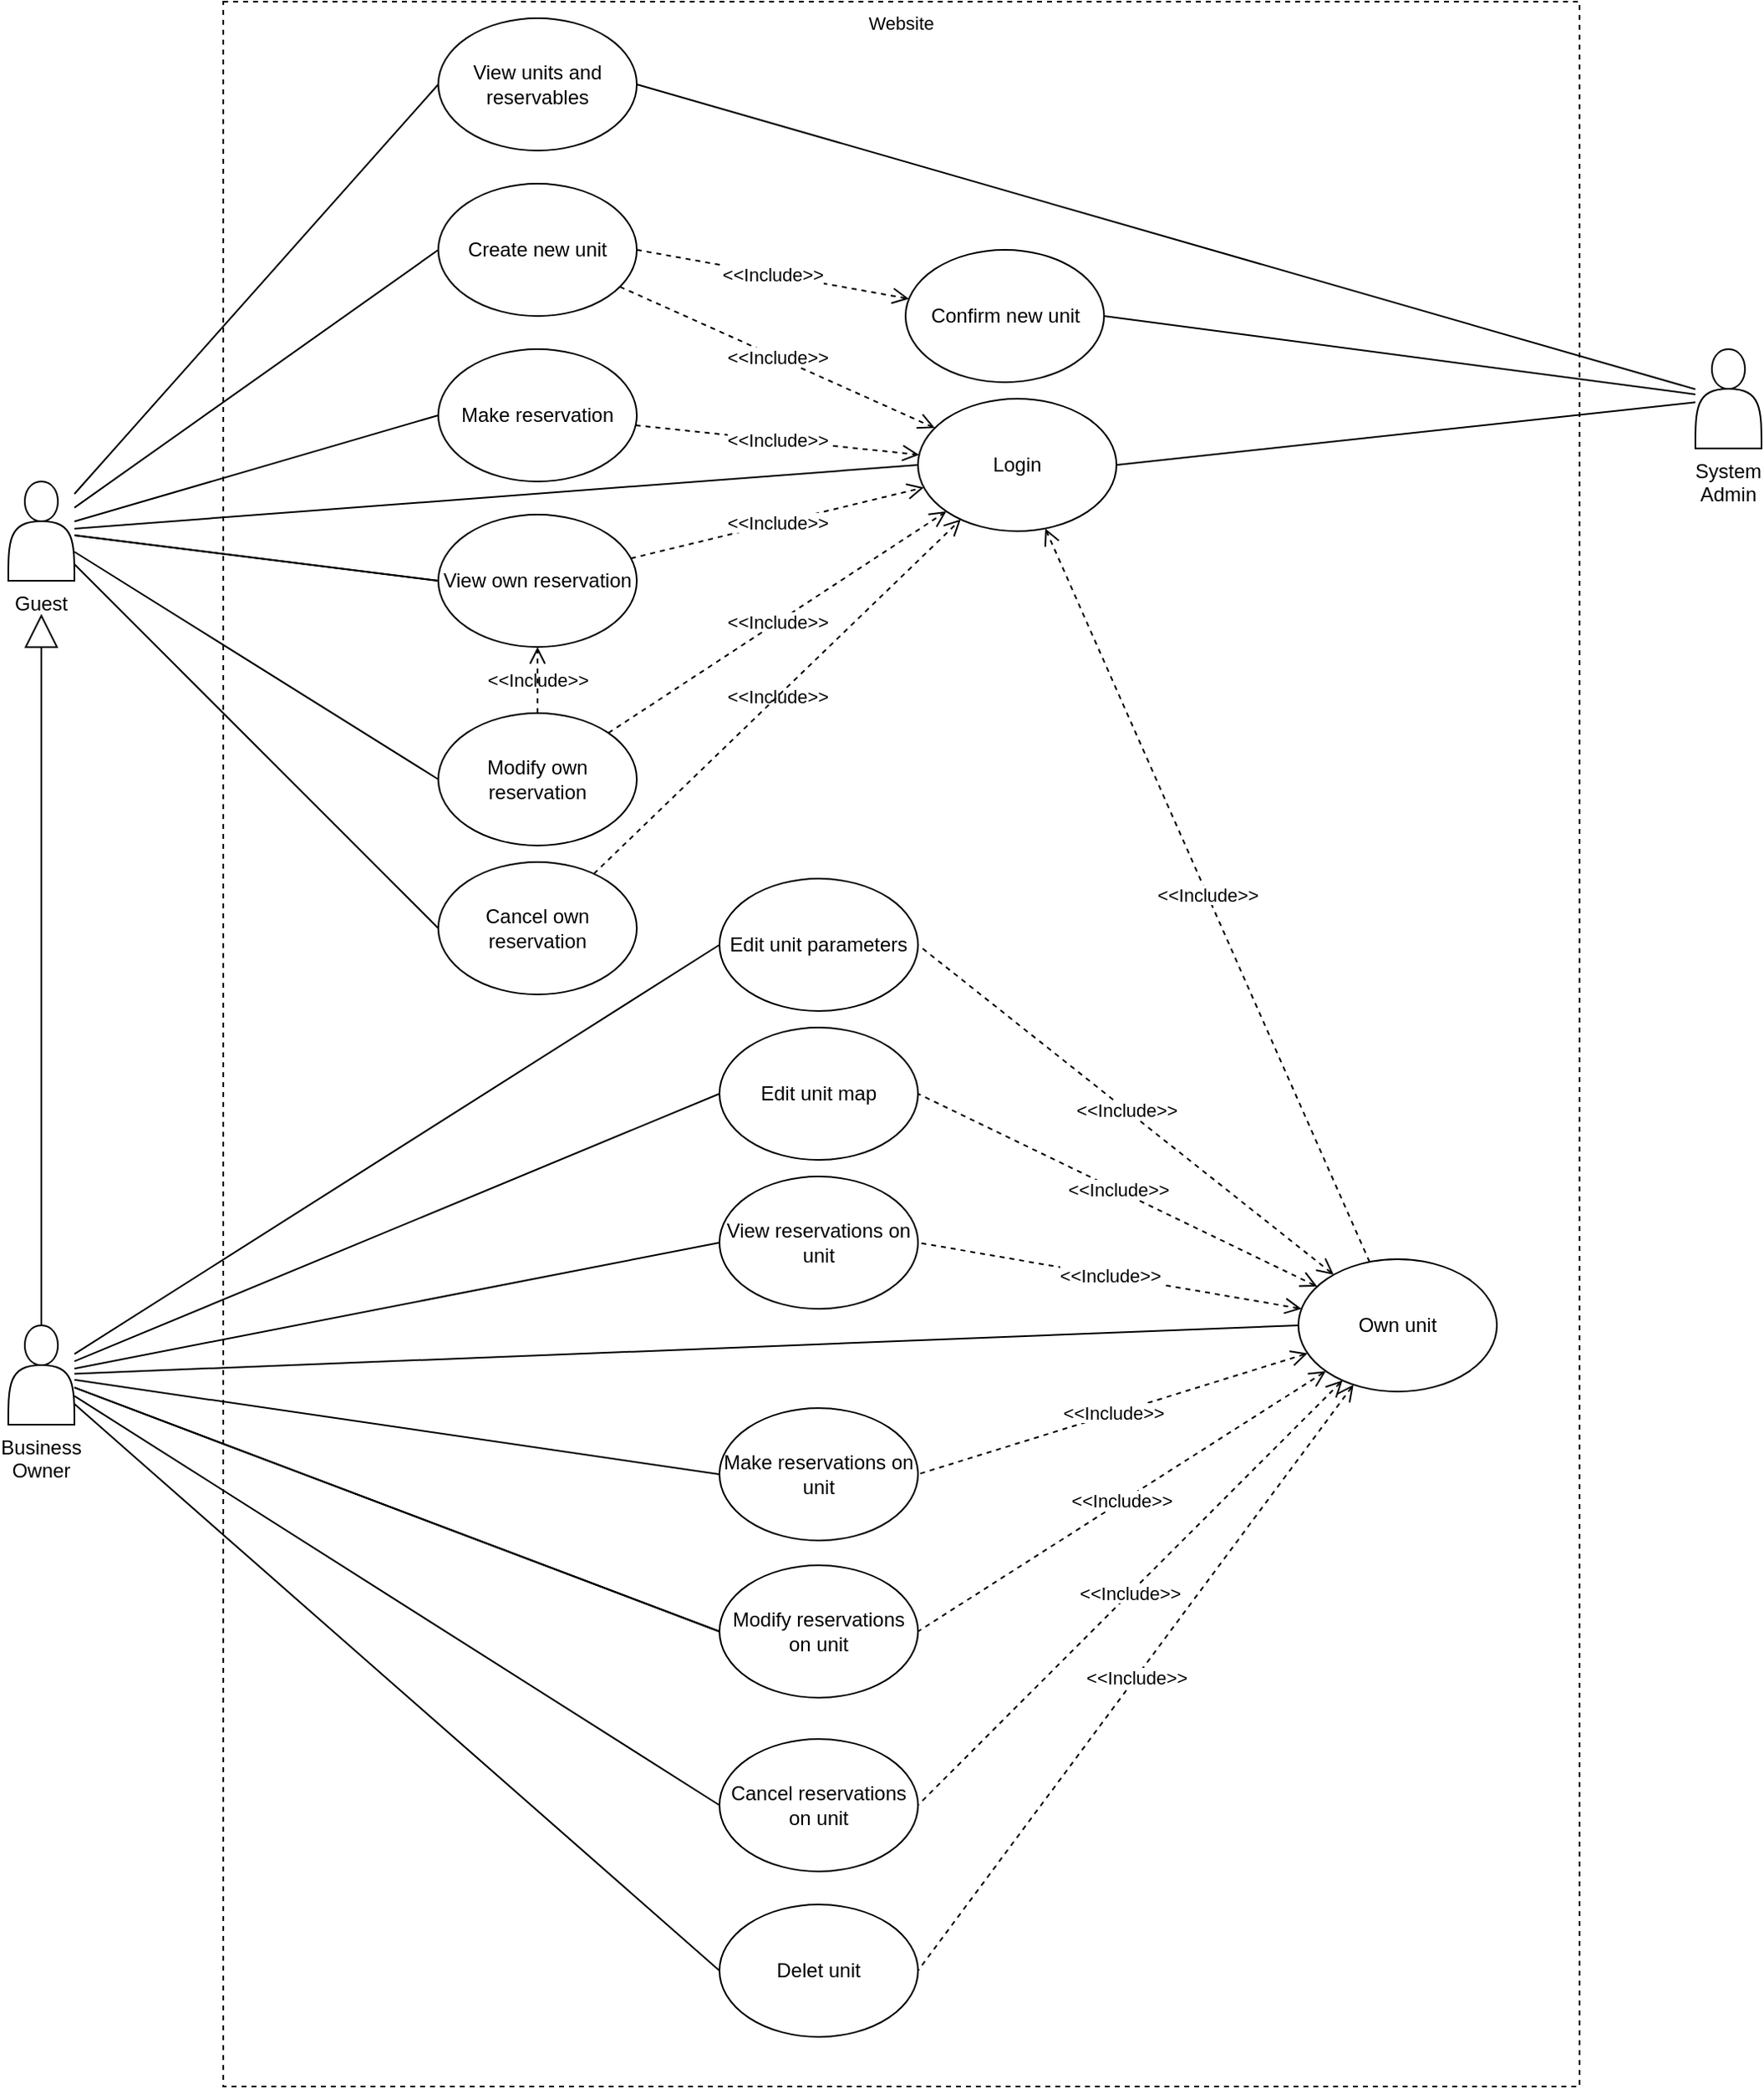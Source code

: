<mxfile version="17.1.2" type="github">
  <diagram id="9PM5bi2dadC-GxDkru2j" name="Page-1">
    <mxGraphModel dx="2031" dy="1007" grid="1" gridSize="10" guides="1" tooltips="1" connect="1" arrows="1" fold="1" page="1" pageScale="1" pageWidth="1169" pageHeight="1654" math="0" shadow="0">
      <root>
        <mxCell id="0" />
        <mxCell id="1" parent="0" />
        <mxCell id="011kS0YljuxISuULXfXJ-11" value="Website" style="rounded=0;whiteSpace=wrap;html=1;verticalAlign=top;labelBackgroundColor=none;endArrow=open;fontSize=11;dashed=1;startArrow=none;startFill=0;endFill=0;startSize=6;endSize=8;sourcePerimeterSpacing=0;targetPerimeterSpacing=0;" parent="1" vertex="1">
          <mxGeometry x="180" y="130" width="820" height="1260" as="geometry" />
        </mxCell>
        <mxCell id="011kS0YljuxISuULXfXJ-17" style="edgeStyle=orthogonalEdgeStyle;rounded=0;orthogonalLoop=1;jettySize=auto;html=1;entryX=0.5;entryY=0;entryDx=0;entryDy=0;endArrow=none;endFill=0;startArrow=block;startFill=0;startSize=18;sourcePerimeterSpacing=20;" parent="1" source="011kS0YljuxISuULXfXJ-1" target="011kS0YljuxISuULXfXJ-3" edge="1">
          <mxGeometry relative="1" as="geometry">
            <Array as="points">
              <mxPoint x="70" y="660" />
              <mxPoint x="70" y="660" />
            </Array>
          </mxGeometry>
        </mxCell>
        <mxCell id="011kS0YljuxISuULXfXJ-20" style="rounded=0;orthogonalLoop=1;jettySize=auto;html=1;entryX=0;entryY=0.5;entryDx=0;entryDy=0;startArrow=none;startFill=0;endArrow=none;endFill=0;startSize=6;endSize=6;sourcePerimeterSpacing=0;targetPerimeterSpacing=0;" parent="1" source="011kS0YljuxISuULXfXJ-1" target="011kS0YljuxISuULXfXJ-19" edge="1">
          <mxGeometry relative="1" as="geometry" />
        </mxCell>
        <mxCell id="011kS0YljuxISuULXfXJ-23" style="edgeStyle=none;rounded=0;orthogonalLoop=1;jettySize=auto;html=1;entryX=0;entryY=0.5;entryDx=0;entryDy=0;startArrow=none;startFill=0;endArrow=none;endFill=0;startSize=6;endSize=6;sourcePerimeterSpacing=0;targetPerimeterSpacing=0;" parent="1" source="011kS0YljuxISuULXfXJ-1" target="011kS0YljuxISuULXfXJ-22" edge="1">
          <mxGeometry relative="1" as="geometry" />
        </mxCell>
        <mxCell id="011kS0YljuxISuULXfXJ-33" style="edgeStyle=none;rounded=0;orthogonalLoop=1;jettySize=auto;html=1;entryX=0;entryY=0.5;entryDx=0;entryDy=0;startArrow=none;startFill=0;endArrow=none;endFill=0;startSize=6;endSize=6;sourcePerimeterSpacing=0;targetPerimeterSpacing=0;" parent="1" source="011kS0YljuxISuULXfXJ-1" target="011kS0YljuxISuULXfXJ-32" edge="1">
          <mxGeometry relative="1" as="geometry" />
        </mxCell>
        <mxCell id="011kS0YljuxISuULXfXJ-35" style="edgeStyle=none;rounded=0;orthogonalLoop=1;jettySize=auto;html=1;entryX=0;entryY=0.5;entryDx=0;entryDy=0;startArrow=none;startFill=0;endArrow=none;endFill=0;startSize=6;endSize=6;sourcePerimeterSpacing=0;targetPerimeterSpacing=0;" parent="1" source="011kS0YljuxISuULXfXJ-1" target="011kS0YljuxISuULXfXJ-29" edge="1">
          <mxGeometry relative="1" as="geometry" />
        </mxCell>
        <mxCell id="011kS0YljuxISuULXfXJ-43" style="edgeStyle=none;rounded=0;jumpStyle=arc;orthogonalLoop=1;jettySize=auto;html=1;entryX=0;entryY=0.5;entryDx=0;entryDy=0;startArrow=none;startFill=0;endArrow=none;endFill=0;startSize=6;endSize=6;sourcePerimeterSpacing=0;targetPerimeterSpacing=0;" parent="1" source="011kS0YljuxISuULXfXJ-1" target="011kS0YljuxISuULXfXJ-42" edge="1">
          <mxGeometry relative="1" as="geometry" />
        </mxCell>
        <mxCell id="011kS0YljuxISuULXfXJ-52" style="edgeStyle=none;rounded=0;jumpStyle=arc;orthogonalLoop=1;jettySize=auto;html=1;entryX=0;entryY=0.5;entryDx=0;entryDy=0;startArrow=none;startFill=0;endArrow=none;endFill=0;startSize=6;endSize=6;sourcePerimeterSpacing=0;targetPerimeterSpacing=0;" parent="1" source="011kS0YljuxISuULXfXJ-1" target="011kS0YljuxISuULXfXJ-51" edge="1">
          <mxGeometry relative="1" as="geometry" />
        </mxCell>
        <mxCell id="011kS0YljuxISuULXfXJ-78" style="edgeStyle=none;rounded=0;jumpStyle=arc;orthogonalLoop=1;jettySize=auto;html=1;entryX=0;entryY=0.5;entryDx=0;entryDy=0;startArrow=none;startFill=0;endArrow=none;endFill=0;startSize=6;endSize=6;sourcePerimeterSpacing=0;targetPerimeterSpacing=0;" parent="1" source="011kS0YljuxISuULXfXJ-1" target="011kS0YljuxISuULXfXJ-5" edge="1">
          <mxGeometry relative="1" as="geometry" />
        </mxCell>
        <mxCell id="011kS0YljuxISuULXfXJ-1" value="Guest" style="shape=actor;whiteSpace=wrap;html=1;verticalAlign=top;labelPosition=center;verticalLabelPosition=bottom;align=center;" parent="1" vertex="1">
          <mxGeometry x="50" y="420" width="40" height="60" as="geometry" />
        </mxCell>
        <mxCell id="011kS0YljuxISuULXfXJ-41" style="edgeStyle=none;rounded=0;orthogonalLoop=1;jettySize=auto;html=1;startArrow=none;startFill=0;endArrow=none;endFill=0;startSize=6;endSize=6;sourcePerimeterSpacing=0;targetPerimeterSpacing=0;jumpStyle=arc;entryX=0;entryY=0.5;entryDx=0;entryDy=0;" parent="1" source="011kS0YljuxISuULXfXJ-3" target="011kS0YljuxISuULXfXJ-40" edge="1">
          <mxGeometry relative="1" as="geometry" />
        </mxCell>
        <mxCell id="011kS0YljuxISuULXfXJ-48" style="edgeStyle=none;rounded=0;jumpStyle=arc;orthogonalLoop=1;jettySize=auto;html=1;startArrow=none;startFill=0;endArrow=none;endFill=0;startSize=6;endSize=6;sourcePerimeterSpacing=0;targetPerimeterSpacing=0;entryX=0;entryY=0.5;entryDx=0;entryDy=0;" parent="1" source="011kS0YljuxISuULXfXJ-3" target="011kS0YljuxISuULXfXJ-47" edge="1">
          <mxGeometry relative="1" as="geometry" />
        </mxCell>
        <mxCell id="011kS0YljuxISuULXfXJ-49" style="edgeStyle=none;rounded=0;jumpStyle=arc;orthogonalLoop=1;jettySize=auto;html=1;startArrow=none;startFill=0;endArrow=none;endFill=0;startSize=6;endSize=6;sourcePerimeterSpacing=0;targetPerimeterSpacing=0;entryX=0;entryY=0.5;entryDx=0;entryDy=0;" parent="1" source="011kS0YljuxISuULXfXJ-3" target="011kS0YljuxISuULXfXJ-45" edge="1">
          <mxGeometry relative="1" as="geometry" />
        </mxCell>
        <mxCell id="011kS0YljuxISuULXfXJ-50" style="edgeStyle=none;rounded=0;jumpStyle=arc;orthogonalLoop=1;jettySize=auto;html=1;startArrow=none;startFill=0;endArrow=none;endFill=0;startSize=6;endSize=6;sourcePerimeterSpacing=0;targetPerimeterSpacing=0;entryX=0;entryY=0.5;entryDx=0;entryDy=0;" parent="1" source="011kS0YljuxISuULXfXJ-3" target="011kS0YljuxISuULXfXJ-46" edge="1">
          <mxGeometry relative="1" as="geometry" />
        </mxCell>
        <mxCell id="011kS0YljuxISuULXfXJ-56" style="edgeStyle=none;rounded=0;jumpStyle=arc;orthogonalLoop=1;jettySize=auto;html=1;startArrow=none;startFill=0;endArrow=none;endFill=0;startSize=6;endSize=6;sourcePerimeterSpacing=0;targetPerimeterSpacing=0;entryX=0;entryY=0.5;entryDx=0;entryDy=0;" parent="1" source="011kS0YljuxISuULXfXJ-3" target="011kS0YljuxISuULXfXJ-55" edge="1">
          <mxGeometry relative="1" as="geometry" />
        </mxCell>
        <mxCell id="011kS0YljuxISuULXfXJ-58" style="edgeStyle=none;rounded=0;jumpStyle=arc;orthogonalLoop=1;jettySize=auto;html=1;startArrow=none;startFill=0;endArrow=none;endFill=0;startSize=6;endSize=6;sourcePerimeterSpacing=0;targetPerimeterSpacing=0;entryX=0;entryY=0.5;entryDx=0;entryDy=0;" parent="1" source="011kS0YljuxISuULXfXJ-3" target="011kS0YljuxISuULXfXJ-57" edge="1">
          <mxGeometry relative="1" as="geometry" />
        </mxCell>
        <mxCell id="011kS0YljuxISuULXfXJ-66" style="edgeStyle=none;rounded=0;jumpStyle=arc;orthogonalLoop=1;jettySize=auto;html=1;entryX=0;entryY=0.5;entryDx=0;entryDy=0;startArrow=none;startFill=0;endArrow=none;endFill=0;startSize=6;endSize=6;sourcePerimeterSpacing=0;targetPerimeterSpacing=0;" parent="1" source="011kS0YljuxISuULXfXJ-3" target="011kS0YljuxISuULXfXJ-65" edge="1">
          <mxGeometry relative="1" as="geometry" />
        </mxCell>
        <mxCell id="011kS0YljuxISuULXfXJ-75" style="edgeStyle=none;rounded=0;jumpStyle=arc;orthogonalLoop=1;jettySize=auto;html=1;startArrow=none;startFill=0;endArrow=none;endFill=0;startSize=6;endSize=6;sourcePerimeterSpacing=0;targetPerimeterSpacing=0;entryX=0;entryY=0.5;entryDx=0;entryDy=0;" parent="1" source="011kS0YljuxISuULXfXJ-3" target="011kS0YljuxISuULXfXJ-59" edge="1">
          <mxGeometry relative="1" as="geometry" />
        </mxCell>
        <mxCell id="011kS0YljuxISuULXfXJ-3" value="Business Owner" style="shape=actor;whiteSpace=wrap;html=1;verticalAlign=top;labelPosition=center;verticalLabelPosition=bottom;align=center;" parent="1" vertex="1">
          <mxGeometry x="50" y="930" width="40" height="60" as="geometry" />
        </mxCell>
        <mxCell id="011kS0YljuxISuULXfXJ-15" style="edgeStyle=none;rounded=0;orthogonalLoop=1;jettySize=auto;html=1;entryX=1;entryY=0.5;entryDx=0;entryDy=0;endArrow=none;endFill=0;" parent="1" source="011kS0YljuxISuULXfXJ-4" target="011kS0YljuxISuULXfXJ-5" edge="1">
          <mxGeometry relative="1" as="geometry" />
        </mxCell>
        <mxCell id="011kS0YljuxISuULXfXJ-21" style="edgeStyle=none;rounded=0;orthogonalLoop=1;jettySize=auto;html=1;entryX=1;entryY=0.5;entryDx=0;entryDy=0;startArrow=none;startFill=0;endArrow=none;endFill=0;startSize=6;endSize=6;sourcePerimeterSpacing=0;targetPerimeterSpacing=0;" parent="1" source="011kS0YljuxISuULXfXJ-4" target="011kS0YljuxISuULXfXJ-19" edge="1">
          <mxGeometry relative="1" as="geometry" />
        </mxCell>
        <mxCell id="011kS0YljuxISuULXfXJ-26" style="edgeStyle=none;rounded=0;orthogonalLoop=1;jettySize=auto;html=1;entryX=1;entryY=0.5;entryDx=0;entryDy=0;startArrow=none;startFill=0;endArrow=none;endFill=0;startSize=6;endSize=6;sourcePerimeterSpacing=0;targetPerimeterSpacing=0;" parent="1" source="011kS0YljuxISuULXfXJ-4" target="011kS0YljuxISuULXfXJ-24" edge="1">
          <mxGeometry relative="1" as="geometry" />
        </mxCell>
        <mxCell id="011kS0YljuxISuULXfXJ-4" value="System Admin" style="shape=actor;whiteSpace=wrap;html=1;verticalAlign=top;labelPosition=center;verticalLabelPosition=bottom;align=center;" parent="1" vertex="1">
          <mxGeometry x="1070" y="340" width="40" height="60" as="geometry" />
        </mxCell>
        <mxCell id="011kS0YljuxISuULXfXJ-5" value="Login" style="ellipse;whiteSpace=wrap;html=1;" parent="1" vertex="1">
          <mxGeometry x="600" y="370" width="120" height="80" as="geometry" />
        </mxCell>
        <mxCell id="011kS0YljuxISuULXfXJ-19" value="View units and reservables" style="ellipse;whiteSpace=wrap;html=1;" parent="1" vertex="1">
          <mxGeometry x="310" y="140" width="120" height="80" as="geometry" />
        </mxCell>
        <mxCell id="011kS0YljuxISuULXfXJ-25" value="&#xa;&#xa;&lt;span style=&quot;color: rgb(0, 0, 0); font-family: helvetica; font-size: 11px; font-style: normal; font-weight: 400; letter-spacing: normal; text-align: center; text-indent: 0px; text-transform: none; word-spacing: 0px; background-color: rgb(255, 255, 255); display: inline; float: none;&quot;&gt;&amp;lt;&amp;lt;Include&amp;gt;&amp;gt;&lt;/span&gt;&#xa;&#xa;" style="edgeStyle=none;rounded=0;orthogonalLoop=1;jettySize=auto;html=1;startArrow=none;startFill=0;endArrow=open;endFill=0;startSize=6;endSize=8;sourcePerimeterSpacing=0;targetPerimeterSpacing=0;dashed=1;exitX=1;exitY=0.5;exitDx=0;exitDy=0;labelBackgroundColor=none;" parent="1" source="011kS0YljuxISuULXfXJ-22" target="011kS0YljuxISuULXfXJ-24" edge="1">
          <mxGeometry relative="1" as="geometry" />
        </mxCell>
        <mxCell id="011kS0YljuxISuULXfXJ-80" value="&#xa;&#xa;&lt;span style=&quot;color: rgb(0, 0, 0); font-family: helvetica; font-size: 11px; font-style: normal; font-weight: 400; letter-spacing: normal; text-align: center; text-indent: 0px; text-transform: none; word-spacing: 0px; background-color: rgb(255, 255, 255); display: inline; float: none;&quot;&gt;&amp;lt;&amp;lt;Include&amp;gt;&amp;gt;&lt;/span&gt;&#xa;&#xa;" style="edgeStyle=none;rounded=0;jumpStyle=arc;orthogonalLoop=1;jettySize=auto;html=1;dashed=1;startArrow=none;startFill=0;endArrow=open;endFill=0;startSize=6;endSize=8;sourcePerimeterSpacing=0;targetPerimeterSpacing=0;labelBackgroundColor=none;" parent="1" source="011kS0YljuxISuULXfXJ-22" target="011kS0YljuxISuULXfXJ-5" edge="1">
          <mxGeometry relative="1" as="geometry" />
        </mxCell>
        <mxCell id="011kS0YljuxISuULXfXJ-22" value="Create new unit" style="ellipse;whiteSpace=wrap;html=1;" parent="1" vertex="1">
          <mxGeometry x="310" y="240" width="120" height="80" as="geometry" />
        </mxCell>
        <mxCell id="011kS0YljuxISuULXfXJ-24" value="Confirm new unit" style="ellipse;whiteSpace=wrap;html=1;" parent="1" vertex="1">
          <mxGeometry x="592.5" y="280" width="120" height="80" as="geometry" />
        </mxCell>
        <mxCell id="011kS0YljuxISuULXfXJ-81" value="&#xa;&#xa;&lt;span style=&quot;color: rgb(0, 0, 0); font-family: helvetica; font-size: 11px; font-style: normal; font-weight: 400; letter-spacing: normal; text-align: center; text-indent: 0px; text-transform: none; word-spacing: 0px; background-color: rgb(255, 255, 255); display: inline; float: none;&quot;&gt;&amp;lt;&amp;lt;Include&amp;gt;&amp;gt;&lt;/span&gt;&#xa;&#xa;" style="edgeStyle=none;rounded=0;jumpStyle=arc;orthogonalLoop=1;jettySize=auto;html=1;dashed=1;startArrow=none;startFill=0;endArrow=open;endFill=0;startSize=6;endSize=8;sourcePerimeterSpacing=0;targetPerimeterSpacing=0;labelBackgroundColor=none;" parent="1" source="011kS0YljuxISuULXfXJ-29" target="011kS0YljuxISuULXfXJ-5" edge="1">
          <mxGeometry relative="1" as="geometry" />
        </mxCell>
        <mxCell id="011kS0YljuxISuULXfXJ-29" value="Make reservation" style="ellipse;whiteSpace=wrap;html=1;" parent="1" vertex="1">
          <mxGeometry x="310" y="340" width="120" height="80" as="geometry" />
        </mxCell>
        <mxCell id="011kS0YljuxISuULXfXJ-84" value="&amp;lt;&amp;lt;Include&amp;gt;&amp;gt;" style="edgeStyle=none;rounded=0;jumpStyle=arc;orthogonalLoop=1;jettySize=auto;html=1;dashed=1;startArrow=none;startFill=0;endArrow=open;endFill=0;startSize=6;endSize=8;sourcePerimeterSpacing=0;targetPerimeterSpacing=0;labelBackgroundColor=none;" parent="1" source="011kS0YljuxISuULXfXJ-32" target="011kS0YljuxISuULXfXJ-5" edge="1">
          <mxGeometry relative="1" as="geometry" />
        </mxCell>
        <mxCell id="011kS0YljuxISuULXfXJ-32" value="Cancel own reservation" style="ellipse;whiteSpace=wrap;html=1;" parent="1" vertex="1">
          <mxGeometry x="310" y="650" width="120" height="80" as="geometry" />
        </mxCell>
        <mxCell id="011kS0YljuxISuULXfXJ-40" value="Edit unit parameters" style="ellipse;whiteSpace=wrap;html=1;" parent="1" vertex="1">
          <mxGeometry x="480" y="660" width="120" height="80" as="geometry" />
        </mxCell>
        <mxCell id="011kS0YljuxISuULXfXJ-83" value="&#xa;&#xa;&lt;span style=&quot;color: rgb(0, 0, 0); font-family: helvetica; font-size: 11px; font-style: normal; font-weight: 400; letter-spacing: normal; text-align: center; text-indent: 0px; text-transform: none; word-spacing: 0px; background-color: rgb(255, 255, 255); display: inline; float: none;&quot;&gt;&amp;lt;&amp;lt;Include&amp;gt;&amp;gt;&lt;/span&gt;&#xa;&#xa;" style="edgeStyle=none;rounded=0;jumpStyle=arc;orthogonalLoop=1;jettySize=auto;html=1;dashed=1;startArrow=none;startFill=0;endArrow=open;endFill=0;startSize=6;endSize=8;sourcePerimeterSpacing=0;targetPerimeterSpacing=0;labelBackgroundColor=none;" parent="1" source="011kS0YljuxISuULXfXJ-42" target="011kS0YljuxISuULXfXJ-5" edge="1">
          <mxGeometry relative="1" as="geometry" />
        </mxCell>
        <mxCell id="vxaHBNYdfiaBC4VmmFhm-1" value="&amp;lt;&amp;lt;Include&amp;gt;&amp;gt;" style="edgeStyle=orthogonalEdgeStyle;rounded=0;orthogonalLoop=1;jettySize=auto;html=1;labelBackgroundColor=none;endArrow=open;dashed=1;startArrow=none;startFill=0;endFill=0;startSize=6;endSize=8;sourcePerimeterSpacing=0;targetPerimeterSpacing=0;" edge="1" parent="1" source="011kS0YljuxISuULXfXJ-42" target="011kS0YljuxISuULXfXJ-51">
          <mxGeometry relative="1" as="geometry" />
        </mxCell>
        <mxCell id="011kS0YljuxISuULXfXJ-42" value="Modify own reservation" style="ellipse;whiteSpace=wrap;html=1;" parent="1" vertex="1">
          <mxGeometry x="310" y="560" width="120" height="80" as="geometry" />
        </mxCell>
        <mxCell id="011kS0YljuxISuULXfXJ-46" value="Cancel reservations on unit" style="ellipse;whiteSpace=wrap;html=1;" parent="1" vertex="1">
          <mxGeometry x="480" y="1180" width="120" height="80" as="geometry" />
        </mxCell>
        <mxCell id="011kS0YljuxISuULXfXJ-47" value="View reservations on unit" style="ellipse;whiteSpace=wrap;html=1;" parent="1" vertex="1">
          <mxGeometry x="480" y="840" width="120" height="80" as="geometry" />
        </mxCell>
        <mxCell id="011kS0YljuxISuULXfXJ-55" value="Edit unit map" style="ellipse;whiteSpace=wrap;html=1;" parent="1" vertex="1">
          <mxGeometry x="480" y="750" width="120" height="80" as="geometry" />
        </mxCell>
        <mxCell id="011kS0YljuxISuULXfXJ-57" value="Make reservations on unit" style="ellipse;whiteSpace=wrap;html=1;" parent="1" vertex="1">
          <mxGeometry x="480" y="980" width="120" height="80" as="geometry" />
        </mxCell>
        <mxCell id="011kS0YljuxISuULXfXJ-59" value="Delet unit" style="ellipse;whiteSpace=wrap;html=1;" parent="1" vertex="1">
          <mxGeometry x="480" y="1280" width="120" height="80" as="geometry" />
        </mxCell>
        <mxCell id="011kS0YljuxISuULXfXJ-67" value="&#xa;&#xa;&lt;span style=&quot;color: rgb(0, 0, 0); font-family: helvetica; font-size: 11px; font-style: normal; font-weight: 400; letter-spacing: normal; text-align: center; text-indent: 0px; text-transform: none; word-spacing: 0px; background-color: rgb(255, 255, 255); display: inline; float: none;&quot;&gt;&amp;lt;&amp;lt;Include&amp;gt;&amp;gt;&lt;/span&gt;&#xa;&#xa;" style="edgeStyle=none;rounded=0;jumpStyle=arc;orthogonalLoop=1;jettySize=auto;html=1;startArrow=open;startFill=0;endArrow=none;endFill=0;startSize=8;endSize=8;sourcePerimeterSpacing=0;targetPerimeterSpacing=0;entryX=1;entryY=0.5;entryDx=0;entryDy=0;labelBackgroundColor=none;dashed=1;" parent="1" source="011kS0YljuxISuULXfXJ-65" target="011kS0YljuxISuULXfXJ-40" edge="1">
          <mxGeometry relative="1" as="geometry" />
        </mxCell>
        <mxCell id="011kS0YljuxISuULXfXJ-68" value="&#xa;&#xa;&lt;span style=&quot;color: rgb(0, 0, 0); font-family: helvetica; font-size: 11px; font-style: normal; font-weight: 400; letter-spacing: normal; text-align: center; text-indent: 0px; text-transform: none; word-spacing: 0px; background-color: rgb(255, 255, 255); display: inline; float: none;&quot;&gt;&amp;lt;&amp;lt;Include&amp;gt;&amp;gt;&lt;/span&gt;&#xa;&#xa;" style="edgeStyle=none;rounded=0;jumpStyle=arc;orthogonalLoop=1;jettySize=auto;html=1;startArrow=open;startFill=0;endArrow=none;endFill=0;startSize=8;endSize=8;sourcePerimeterSpacing=0;targetPerimeterSpacing=0;entryX=1;entryY=0.5;entryDx=0;entryDy=0;labelBackgroundColor=none;dashed=1;" parent="1" source="011kS0YljuxISuULXfXJ-65" target="011kS0YljuxISuULXfXJ-55" edge="1">
          <mxGeometry relative="1" as="geometry" />
        </mxCell>
        <mxCell id="011kS0YljuxISuULXfXJ-69" value="&#xa;&#xa;&lt;span style=&quot;color: rgb(0, 0, 0); font-family: helvetica; font-size: 11px; font-style: normal; font-weight: 400; letter-spacing: normal; text-align: center; text-indent: 0px; text-transform: none; word-spacing: 0px; background-color: rgb(255, 255, 255); display: inline; float: none;&quot;&gt;&amp;lt;&amp;lt;Include&amp;gt;&amp;gt;&lt;/span&gt;&#xa;&#xa;" style="edgeStyle=none;rounded=0;jumpStyle=arc;orthogonalLoop=1;jettySize=auto;html=1;startArrow=open;startFill=0;endArrow=none;endFill=0;startSize=8;endSize=8;sourcePerimeterSpacing=0;targetPerimeterSpacing=0;entryX=1;entryY=0.5;entryDx=0;entryDy=0;labelBackgroundColor=none;dashed=1;" parent="1" source="011kS0YljuxISuULXfXJ-65" target="011kS0YljuxISuULXfXJ-47" edge="1">
          <mxGeometry relative="1" as="geometry" />
        </mxCell>
        <mxCell id="011kS0YljuxISuULXfXJ-70" value="&#xa;&#xa;&lt;span style=&quot;color: rgb(0, 0, 0); font-family: helvetica; font-size: 11px; font-style: normal; font-weight: 400; letter-spacing: normal; text-align: center; text-indent: 0px; text-transform: none; word-spacing: 0px; background-color: rgb(255, 255, 255); display: inline; float: none;&quot;&gt;&amp;lt;&amp;lt;Include&amp;gt;&amp;gt;&lt;/span&gt;&#xa;&#xa;" style="edgeStyle=none;rounded=0;jumpStyle=arc;orthogonalLoop=1;jettySize=auto;html=1;startArrow=open;startFill=0;endArrow=none;endFill=0;startSize=8;endSize=8;sourcePerimeterSpacing=0;targetPerimeterSpacing=0;entryX=1;entryY=0.5;entryDx=0;entryDy=0;labelBackgroundColor=none;dashed=1;" parent="1" source="011kS0YljuxISuULXfXJ-65" target="011kS0YljuxISuULXfXJ-57" edge="1">
          <mxGeometry relative="1" as="geometry" />
        </mxCell>
        <mxCell id="011kS0YljuxISuULXfXJ-71" value="&#xa;&#xa;&lt;span style=&quot;color: rgb(0, 0, 0); font-family: helvetica; font-size: 11px; font-style: normal; font-weight: 400; letter-spacing: normal; text-align: center; text-indent: 0px; text-transform: none; word-spacing: 0px; background-color: rgb(255, 255, 255); display: inline; float: none;&quot;&gt;&amp;lt;&amp;lt;Include&amp;gt;&amp;gt;&lt;/span&gt;&#xa;&#xa;" style="edgeStyle=none;rounded=0;jumpStyle=arc;orthogonalLoop=1;jettySize=auto;html=1;startArrow=open;startFill=0;endArrow=none;endFill=0;startSize=8;endSize=8;sourcePerimeterSpacing=0;targetPerimeterSpacing=0;entryX=1;entryY=0.5;entryDx=0;entryDy=0;labelBackgroundColor=none;dashed=1;" parent="1" source="011kS0YljuxISuULXfXJ-65" target="011kS0YljuxISuULXfXJ-45" edge="1">
          <mxGeometry relative="1" as="geometry" />
        </mxCell>
        <mxCell id="011kS0YljuxISuULXfXJ-72" value="&#xa;&#xa;&lt;span style=&quot;color: rgb(0, 0, 0); font-family: helvetica; font-size: 11px; font-style: normal; font-weight: 400; letter-spacing: normal; text-align: center; text-indent: 0px; text-transform: none; word-spacing: 0px; background-color: rgb(255, 255, 255); display: inline; float: none;&quot;&gt;&amp;lt;&amp;lt;Include&amp;gt;&amp;gt;&lt;/span&gt;&#xa;&#xa;" style="edgeStyle=none;rounded=0;jumpStyle=arc;orthogonalLoop=1;jettySize=auto;html=1;startArrow=open;startFill=0;endArrow=none;endFill=0;startSize=8;endSize=8;sourcePerimeterSpacing=0;targetPerimeterSpacing=0;entryX=1;entryY=0.5;entryDx=0;entryDy=0;labelBackgroundColor=none;dashed=1;" parent="1" source="011kS0YljuxISuULXfXJ-65" target="011kS0YljuxISuULXfXJ-46" edge="1">
          <mxGeometry relative="1" as="geometry" />
        </mxCell>
        <mxCell id="011kS0YljuxISuULXfXJ-73" value="&#xa;&#xa;&lt;span style=&quot;color: rgb(0, 0, 0); font-family: helvetica; font-size: 11px; font-style: normal; font-weight: 400; letter-spacing: normal; text-align: center; text-indent: 0px; text-transform: none; word-spacing: 0px; background-color: rgb(255, 255, 255); display: inline; float: none;&quot;&gt;&amp;lt;&amp;lt;Include&amp;gt;&amp;gt;&lt;/span&gt;&#xa;&#xa;" style="edgeStyle=none;rounded=0;jumpStyle=arc;orthogonalLoop=1;jettySize=auto;html=1;startArrow=open;startFill=0;endArrow=none;endFill=0;startSize=8;endSize=8;sourcePerimeterSpacing=0;targetPerimeterSpacing=0;entryX=1;entryY=0.5;entryDx=0;entryDy=0;labelBackgroundColor=none;dashed=1;" parent="1" source="011kS0YljuxISuULXfXJ-65" target="011kS0YljuxISuULXfXJ-59" edge="1">
          <mxGeometry relative="1" as="geometry" />
        </mxCell>
        <mxCell id="011kS0YljuxISuULXfXJ-76" value="&#xa;&#xa;&lt;span style=&quot;color: rgb(0, 0, 0); font-family: helvetica; font-size: 11px; font-style: normal; font-weight: 400; letter-spacing: normal; text-align: center; text-indent: 0px; text-transform: none; word-spacing: 0px; background-color: rgb(255, 255, 255); display: inline; float: none;&quot;&gt;&amp;lt;&amp;lt;Include&amp;gt;&amp;gt;&lt;/span&gt;&#xa;&#xa;" style="edgeStyle=none;rounded=0;jumpStyle=arc;orthogonalLoop=1;jettySize=auto;html=1;startArrow=none;startFill=0;endArrow=open;endFill=0;startSize=8;endSize=8;sourcePerimeterSpacing=0;targetPerimeterSpacing=0;labelBackgroundColor=none;dashed=1;" parent="1" source="011kS0YljuxISuULXfXJ-65" target="011kS0YljuxISuULXfXJ-5" edge="1">
          <mxGeometry relative="1" as="geometry" />
        </mxCell>
        <mxCell id="011kS0YljuxISuULXfXJ-65" value="Own unit" style="ellipse;whiteSpace=wrap;html=1;" parent="1" vertex="1">
          <mxGeometry x="830" y="890" width="120" height="80" as="geometry" />
        </mxCell>
        <mxCell id="011kS0YljuxISuULXfXJ-45" value="Modify reservations on unit" style="ellipse;whiteSpace=wrap;html=1;" parent="1" vertex="1">
          <mxGeometry x="480" y="1075" width="120" height="80" as="geometry" />
        </mxCell>
        <mxCell id="011kS0YljuxISuULXfXJ-74" value="" style="edgeStyle=none;rounded=0;jumpStyle=arc;orthogonalLoop=1;jettySize=auto;html=1;entryX=0;entryY=0.5;entryDx=0;entryDy=0;startArrow=none;startFill=0;endArrow=none;endFill=0;startSize=6;endSize=6;sourcePerimeterSpacing=0;" parent="1" source="011kS0YljuxISuULXfXJ-3" target="011kS0YljuxISuULXfXJ-45" edge="1">
          <mxGeometry relative="1" as="geometry">
            <mxPoint x="30" y="1087.125" as="sourcePoint" />
            <mxPoint x="810" y="1365" as="targetPoint" />
          </mxGeometry>
        </mxCell>
        <mxCell id="011kS0YljuxISuULXfXJ-82" value="&#xa;&#xa;&lt;span style=&quot;color: rgb(0, 0, 0); font-family: helvetica; font-size: 11px; font-style: normal; font-weight: 400; letter-spacing: normal; text-align: center; text-indent: 0px; text-transform: none; word-spacing: 0px; background-color: rgb(255, 255, 255); display: inline; float: none;&quot;&gt;&amp;lt;&amp;lt;Include&amp;gt;&amp;gt;&lt;/span&gt;&#xa;&#xa;" style="edgeStyle=none;rounded=0;jumpStyle=arc;orthogonalLoop=1;jettySize=auto;html=1;dashed=1;startArrow=none;startFill=0;endArrow=open;endFill=0;startSize=6;endSize=8;sourcePerimeterSpacing=0;targetPerimeterSpacing=0;labelBackgroundColor=none;" parent="1" source="011kS0YljuxISuULXfXJ-51" target="011kS0YljuxISuULXfXJ-5" edge="1">
          <mxGeometry relative="1" as="geometry" />
        </mxCell>
        <mxCell id="011kS0YljuxISuULXfXJ-51" value="View own reservation" style="ellipse;whiteSpace=wrap;html=1;" parent="1" vertex="1">
          <mxGeometry x="310" y="440" width="120" height="80" as="geometry" />
        </mxCell>
        <mxCell id="011kS0YljuxISuULXfXJ-77" value="" style="edgeStyle=none;rounded=0;orthogonalLoop=1;jettySize=auto;html=1;entryX=0;entryY=0.5;entryDx=0;entryDy=0;endArrow=none;endFill=0;" parent="1" source="011kS0YljuxISuULXfXJ-1" target="011kS0YljuxISuULXfXJ-51" edge="1">
          <mxGeometry relative="1" as="geometry">
            <mxPoint x="30" y="470" as="sourcePoint" />
            <mxPoint x="660" y="470" as="targetPoint" />
          </mxGeometry>
        </mxCell>
      </root>
    </mxGraphModel>
  </diagram>
</mxfile>
